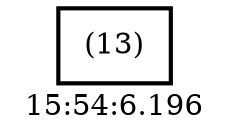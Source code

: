 digraph  g{ graph[label = "15:54:6.196"]
node [shape=rectangle, color=black, fontcolor=black, style=bold] edge [color=black] 0 [label="(13)"] ; 
}

